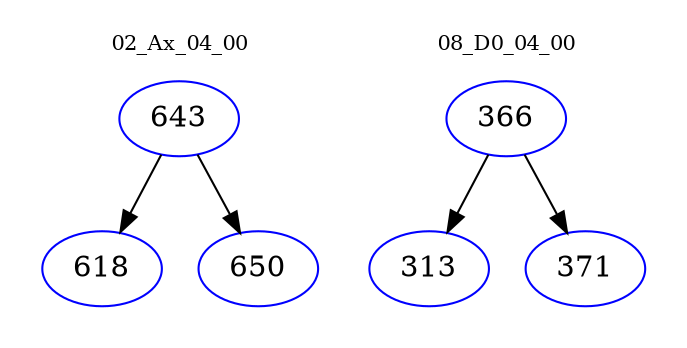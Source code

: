 digraph{
subgraph cluster_0 {
color = white
label = "02_Ax_04_00";
fontsize=10;
T0_643 [label="643", color="blue"]
T0_643 -> T0_618 [color="black"]
T0_618 [label="618", color="blue"]
T0_643 -> T0_650 [color="black"]
T0_650 [label="650", color="blue"]
}
subgraph cluster_1 {
color = white
label = "08_D0_04_00";
fontsize=10;
T1_366 [label="366", color="blue"]
T1_366 -> T1_313 [color="black"]
T1_313 [label="313", color="blue"]
T1_366 -> T1_371 [color="black"]
T1_371 [label="371", color="blue"]
}
}
